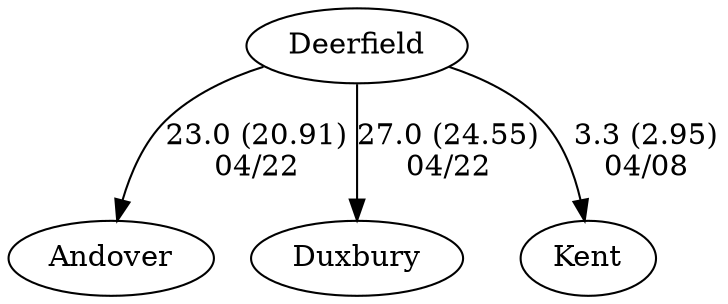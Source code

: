 digraph girls2eightsDeerfield {Andover [URL="girls2eightsDeerfieldAndover.html"];Deerfield [URL="girls2eightsDeerfieldDeerfield.html"];Duxbury [URL="girls2eightsDeerfieldDuxbury.html"];Kent [URL="girls2eightsDeerfieldKent.html"];Deerfield -> Kent[label="3.3 (2.95)
04/08", weight="97", tooltip="NEIRA Girls Eights,Deerfield vs. Kent			
Distance: 1680m Conditions: Fair conditions on flat water with a gusting 10mph cross tailwind in the first 500m. Comments: Congratulations to all three Deerfield crews on impressive racing. Thank you to Parker and Meg for launching their inaugural eights season with a race against Kent School.
None", URL="http://www.row2k.com/results/resultspage.cfm?UID=99230681DE272C5FECC179DDBE0FB911&cat=1", random="random"]; 
Deerfield -> Andover[label="23.0 (20.91)
04/22", weight="77", tooltip="NEIRA Boys & Girls Eights,Phillips Academy Andover vs. Duxbury, St. John's Prep (Boys), Deerfield (Girls)			
Distance: 1650m Conditions: Following current, 10-15mph headwind. Comments: Order of racing: G2, B3, G1, B2, B1, G3, B4, G4. Times should not be compared as crews were started with a floating start and conditions built throughout the afternoon.
In the B4 race, Andover and St. John's Prep combined rowers to make an entry.
Thank you to Duxbury, Deerfield, and St. John's Prep for making the drive. Great day of racing for all crews.
None", URL="http://www.row2k.com/results/resultspage.cfm?UID=6106BB7A2E3E18B19D2FB62C590A2D45&cat=5", random="random"]; 
Deerfield -> Duxbury[label="27.0 (24.55)
04/22", weight="73", tooltip="NEIRA Boys & Girls Eights,Phillips Academy Andover vs. Duxbury, St. John's Prep (Boys), Deerfield (Girls)			
Distance: 1650m Conditions: Following current, 10-15mph headwind. Comments: Order of racing: G2, B3, G1, B2, B1, G3, B4, G4. Times should not be compared as crews were started with a floating start and conditions built throughout the afternoon.
In the B4 race, Andover and St. John's Prep combined rowers to make an entry.
Thank you to Duxbury, Deerfield, and St. John's Prep for making the drive. Great day of racing for all crews.
None", URL="http://www.row2k.com/results/resultspage.cfm?UID=6106BB7A2E3E18B19D2FB62C590A2D45&cat=5", random="random"]}